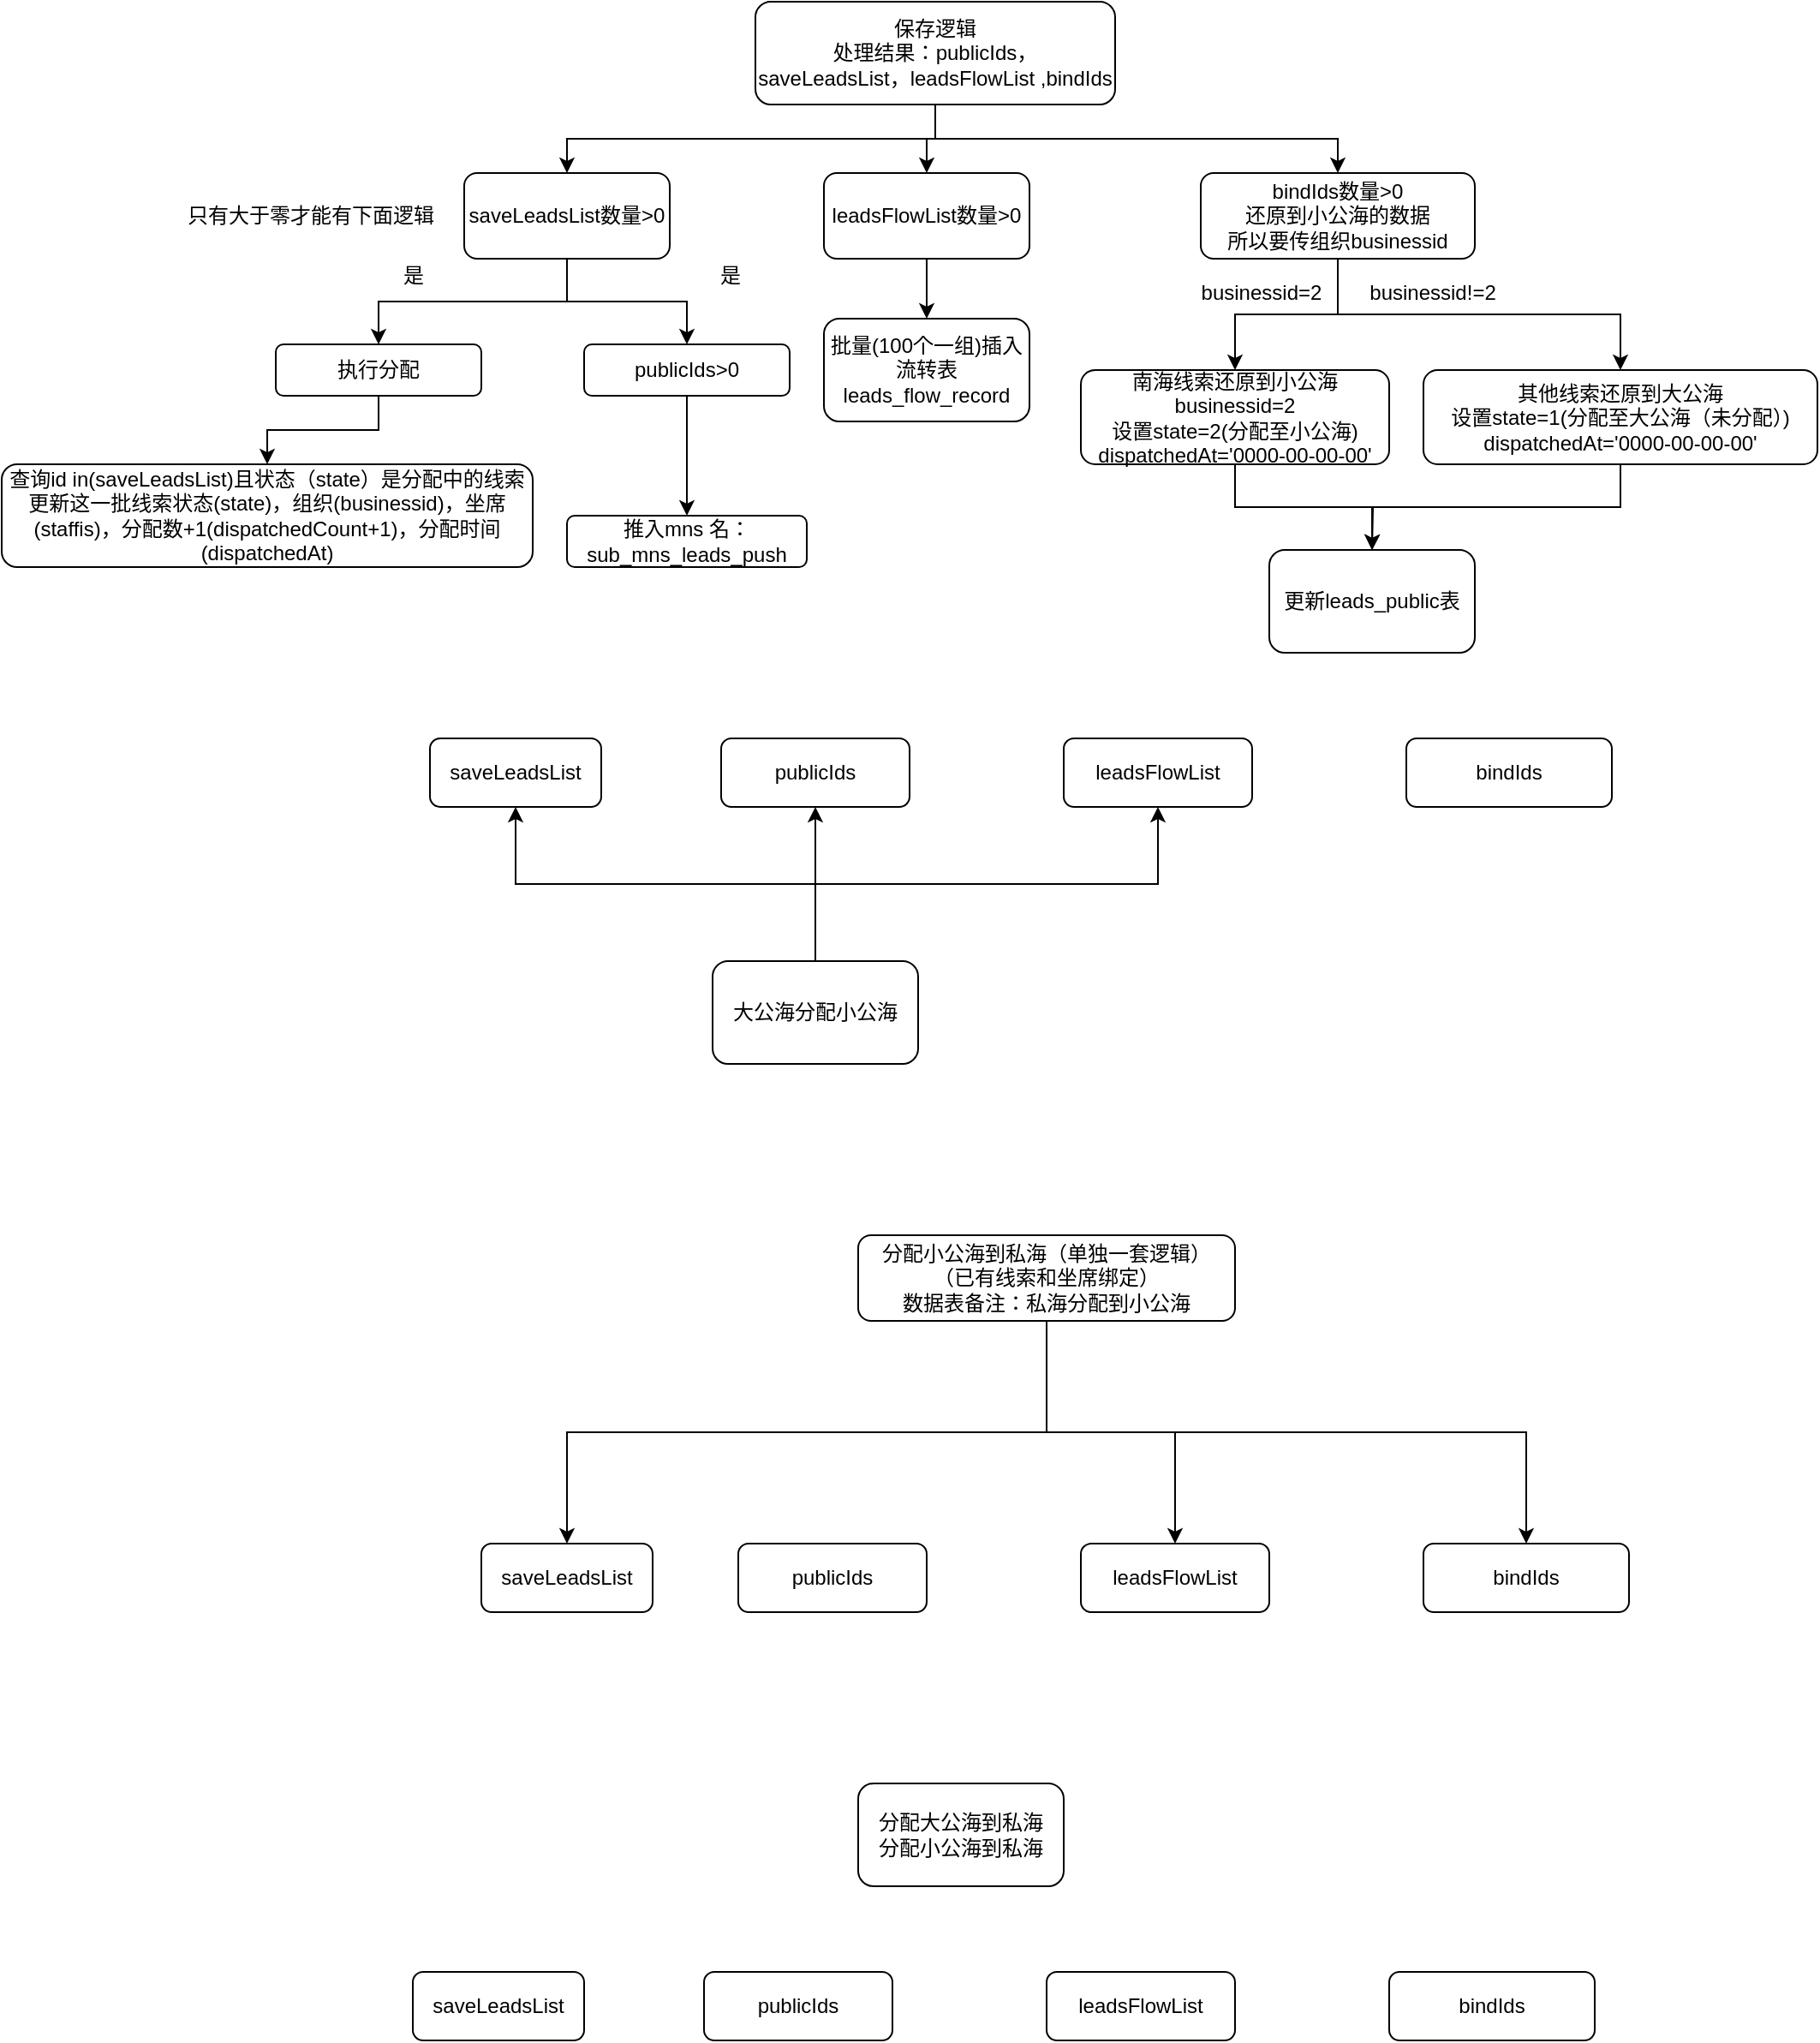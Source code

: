 <mxfile version="14.1.8" type="github">
  <diagram id="Vy2xMf6rB6mP1ssAV8Z6" name="Page-1">
    <mxGraphModel dx="946" dy="646" grid="1" gridSize="10" guides="1" tooltips="1" connect="1" arrows="1" fold="1" page="1" pageScale="1" pageWidth="1200" pageHeight="1920" math="0" shadow="0">
      <root>
        <mxCell id="0" />
        <mxCell id="1" parent="0" />
        <mxCell id="cDqadRUkF0LDUq5StgBz-3" style="edgeStyle=orthogonalEdgeStyle;rounded=0;orthogonalLoop=1;jettySize=auto;html=1;exitX=0.5;exitY=1;exitDx=0;exitDy=0;entryX=0.5;entryY=0;entryDx=0;entryDy=0;" parent="1" source="cDqadRUkF0LDUq5StgBz-1" target="cDqadRUkF0LDUq5StgBz-2" edge="1">
          <mxGeometry relative="1" as="geometry" />
        </mxCell>
        <mxCell id="cDqadRUkF0LDUq5StgBz-15" style="edgeStyle=orthogonalEdgeStyle;rounded=0;orthogonalLoop=1;jettySize=auto;html=1;exitX=0.5;exitY=1;exitDx=0;exitDy=0;entryX=0.5;entryY=0;entryDx=0;entryDy=0;" parent="1" source="cDqadRUkF0LDUq5StgBz-1" target="cDqadRUkF0LDUq5StgBz-14" edge="1">
          <mxGeometry relative="1" as="geometry" />
        </mxCell>
        <mxCell id="cDqadRUkF0LDUq5StgBz-19" style="edgeStyle=orthogonalEdgeStyle;rounded=0;orthogonalLoop=1;jettySize=auto;html=1;exitX=0.5;exitY=1;exitDx=0;exitDy=0;entryX=0.5;entryY=0;entryDx=0;entryDy=0;" parent="1" source="cDqadRUkF0LDUq5StgBz-1" target="cDqadRUkF0LDUq5StgBz-18" edge="1">
          <mxGeometry relative="1" as="geometry" />
        </mxCell>
        <mxCell id="cDqadRUkF0LDUq5StgBz-1" value="保存逻辑&lt;br&gt;&lt;span&gt;处理结果：&lt;/span&gt;&lt;span&gt;publicIds，&lt;br&gt;&lt;/span&gt;&lt;span style=&quot;text-align: left&quot;&gt;saveLeadsList，&lt;/span&gt;&lt;span&gt;leadsFlowList ,bindIds&lt;/span&gt;" style="rounded=1;whiteSpace=wrap;html=1;" parent="1" vertex="1">
          <mxGeometry x="480" y="10" width="210" height="60" as="geometry" />
        </mxCell>
        <mxCell id="cDqadRUkF0LDUq5StgBz-6" style="edgeStyle=orthogonalEdgeStyle;rounded=0;orthogonalLoop=1;jettySize=auto;html=1;exitX=0.5;exitY=1;exitDx=0;exitDy=0;entryX=0.5;entryY=0;entryDx=0;entryDy=0;" parent="1" source="cDqadRUkF0LDUq5StgBz-2" target="cDqadRUkF0LDUq5StgBz-4" edge="1">
          <mxGeometry relative="1" as="geometry" />
        </mxCell>
        <mxCell id="cDqadRUkF0LDUq5StgBz-7" style="edgeStyle=orthogonalEdgeStyle;rounded=0;orthogonalLoop=1;jettySize=auto;html=1;exitX=0.5;exitY=1;exitDx=0;exitDy=0;entryX=0.5;entryY=0;entryDx=0;entryDy=0;" parent="1" source="cDqadRUkF0LDUq5StgBz-2" target="cDqadRUkF0LDUq5StgBz-5" edge="1">
          <mxGeometry relative="1" as="geometry" />
        </mxCell>
        <mxCell id="cDqadRUkF0LDUq5StgBz-2" value="&lt;span style=&quot;text-align: left&quot;&gt;saveLeadsList数量&amp;gt;0&lt;/span&gt;" style="rounded=1;whiteSpace=wrap;html=1;" parent="1" vertex="1">
          <mxGeometry x="310" y="110" width="120" height="50" as="geometry" />
        </mxCell>
        <mxCell id="cDqadRUkF0LDUq5StgBz-13" style="edgeStyle=orthogonalEdgeStyle;rounded=0;orthogonalLoop=1;jettySize=auto;html=1;exitX=0.5;exitY=1;exitDx=0;exitDy=0;" parent="1" source="cDqadRUkF0LDUq5StgBz-4" target="cDqadRUkF0LDUq5StgBz-12" edge="1">
          <mxGeometry relative="1" as="geometry" />
        </mxCell>
        <mxCell id="cDqadRUkF0LDUq5StgBz-4" value="&lt;div style=&quot;text-align: left&quot;&gt;&lt;span&gt;&lt;font face=&quot;helvetica&quot;&gt;执行分配&lt;/font&gt;&lt;/span&gt;&lt;/div&gt;" style="rounded=1;whiteSpace=wrap;html=1;" parent="1" vertex="1">
          <mxGeometry x="200" y="210" width="120" height="30" as="geometry" />
        </mxCell>
        <mxCell id="cDqadRUkF0LDUq5StgBz-9" style="edgeStyle=orthogonalEdgeStyle;rounded=0;orthogonalLoop=1;jettySize=auto;html=1;exitX=0.5;exitY=1;exitDx=0;exitDy=0;entryX=0.5;entryY=0;entryDx=0;entryDy=0;" parent="1" source="cDqadRUkF0LDUq5StgBz-5" target="cDqadRUkF0LDUq5StgBz-8" edge="1">
          <mxGeometry relative="1" as="geometry" />
        </mxCell>
        <mxCell id="cDqadRUkF0LDUq5StgBz-5" value="publicIds&amp;gt;0" style="rounded=1;whiteSpace=wrap;html=1;" parent="1" vertex="1">
          <mxGeometry x="380" y="210" width="120" height="30" as="geometry" />
        </mxCell>
        <mxCell id="cDqadRUkF0LDUq5StgBz-8" value="推入mns 名：sub_mns_leads_push" style="rounded=1;whiteSpace=wrap;html=1;" parent="1" vertex="1">
          <mxGeometry x="370" y="310" width="140" height="30" as="geometry" />
        </mxCell>
        <mxCell id="cDqadRUkF0LDUq5StgBz-12" value="查询id in(&lt;span style=&quot;text-align: left&quot;&gt;saveLeadsList&lt;/span&gt;)且状态（state）是分配中的线索&lt;br&gt;更新这一批线索状态(state)，组织(businessid)，坐席(staffis)，分配数+1(dispatchedCount+1)，分配时间(dispatchedAt)" style="rounded=1;whiteSpace=wrap;html=1;" parent="1" vertex="1">
          <mxGeometry x="40" y="280" width="310" height="60" as="geometry" />
        </mxCell>
        <mxCell id="cDqadRUkF0LDUq5StgBz-17" style="edgeStyle=orthogonalEdgeStyle;rounded=0;orthogonalLoop=1;jettySize=auto;html=1;exitX=0.5;exitY=1;exitDx=0;exitDy=0;entryX=0.5;entryY=0;entryDx=0;entryDy=0;" parent="1" source="cDqadRUkF0LDUq5StgBz-14" target="cDqadRUkF0LDUq5StgBz-16" edge="1">
          <mxGeometry relative="1" as="geometry" />
        </mxCell>
        <mxCell id="cDqadRUkF0LDUq5StgBz-14" value="leadsFlowList&lt;span style=&quot;text-align: left&quot;&gt;数量&amp;gt;0&lt;/span&gt;" style="rounded=1;whiteSpace=wrap;html=1;" parent="1" vertex="1">
          <mxGeometry x="520" y="110" width="120" height="50" as="geometry" />
        </mxCell>
        <mxCell id="cDqadRUkF0LDUq5StgBz-16" value="批量(100个一组)插入流转表&lt;br&gt;leads_flow_record" style="rounded=1;whiteSpace=wrap;html=1;" parent="1" vertex="1">
          <mxGeometry x="520" y="195" width="120" height="60" as="geometry" />
        </mxCell>
        <mxCell id="cDqadRUkF0LDUq5StgBz-22" style="edgeStyle=orthogonalEdgeStyle;rounded=0;orthogonalLoop=1;jettySize=auto;html=1;exitX=0.5;exitY=1;exitDx=0;exitDy=0;entryX=0.5;entryY=0;entryDx=0;entryDy=0;" parent="1" source="cDqadRUkF0LDUq5StgBz-18" target="cDqadRUkF0LDUq5StgBz-20" edge="1">
          <mxGeometry relative="1" as="geometry" />
        </mxCell>
        <mxCell id="cDqadRUkF0LDUq5StgBz-23" style="edgeStyle=orthogonalEdgeStyle;rounded=0;orthogonalLoop=1;jettySize=auto;html=1;exitX=0.5;exitY=1;exitDx=0;exitDy=0;entryX=0.5;entryY=0;entryDx=0;entryDy=0;" parent="1" source="cDqadRUkF0LDUq5StgBz-18" target="cDqadRUkF0LDUq5StgBz-21" edge="1">
          <mxGeometry relative="1" as="geometry" />
        </mxCell>
        <mxCell id="cDqadRUkF0LDUq5StgBz-18" value="bindIds&lt;span style=&quot;text-align: left&quot;&gt;数量&amp;gt;0&lt;br&gt;还原到小公海的数据&lt;br&gt;所以要传组织&lt;/span&gt;business&lt;span style=&quot;text-align: left&quot;&gt;id&lt;br&gt;&lt;/span&gt;" style="rounded=1;whiteSpace=wrap;html=1;" parent="1" vertex="1">
          <mxGeometry x="740" y="110" width="160" height="50" as="geometry" />
        </mxCell>
        <mxCell id="cDqadRUkF0LDUq5StgBz-27" style="edgeStyle=orthogonalEdgeStyle;rounded=0;orthogonalLoop=1;jettySize=auto;html=1;exitX=0.5;exitY=1;exitDx=0;exitDy=0;entryX=0.5;entryY=0;entryDx=0;entryDy=0;" parent="1" source="cDqadRUkF0LDUq5StgBz-20" target="cDqadRUkF0LDUq5StgBz-26" edge="1">
          <mxGeometry relative="1" as="geometry" />
        </mxCell>
        <mxCell id="cDqadRUkF0LDUq5StgBz-20" value="南海线索还原到小公海&lt;br&gt;businessid=2&lt;br&gt;设置state=2(分配至小公海)&lt;br&gt;dispatchedAt=&#39;0000-00-00-00&#39;" style="rounded=1;whiteSpace=wrap;html=1;" parent="1" vertex="1">
          <mxGeometry x="670" y="225" width="180" height="55" as="geometry" />
        </mxCell>
        <mxCell id="cDqadRUkF0LDUq5StgBz-28" style="edgeStyle=orthogonalEdgeStyle;rounded=0;orthogonalLoop=1;jettySize=auto;html=1;exitX=0.5;exitY=1;exitDx=0;exitDy=0;" parent="1" source="cDqadRUkF0LDUq5StgBz-21" edge="1">
          <mxGeometry relative="1" as="geometry">
            <mxPoint x="840" y="330" as="targetPoint" />
          </mxGeometry>
        </mxCell>
        <mxCell id="cDqadRUkF0LDUq5StgBz-21" value="其他线索还原到大公海&lt;br&gt;设置state=1(分配至大公海（未分配）)&lt;br&gt;dispatchedAt=&#39;0000-00-00-00&#39;" style="rounded=1;whiteSpace=wrap;html=1;" parent="1" vertex="1">
          <mxGeometry x="870" y="225" width="230" height="55" as="geometry" />
        </mxCell>
        <mxCell id="cDqadRUkF0LDUq5StgBz-24" value="&lt;span&gt;business&lt;/span&gt;&lt;span style=&quot;text-align: left&quot;&gt;id=2&lt;/span&gt;" style="text;html=1;align=center;verticalAlign=middle;resizable=0;points=[];autosize=1;" parent="1" vertex="1">
          <mxGeometry x="730" y="170" width="90" height="20" as="geometry" />
        </mxCell>
        <mxCell id="cDqadRUkF0LDUq5StgBz-25" value="business&lt;span style=&quot;text-align: left&quot;&gt;id!=2&lt;/span&gt;" style="text;html=1;align=center;verticalAlign=middle;resizable=0;points=[];autosize=1;" parent="1" vertex="1">
          <mxGeometry x="830" y="170" width="90" height="20" as="geometry" />
        </mxCell>
        <mxCell id="cDqadRUkF0LDUq5StgBz-26" value="更新leads_public表" style="rounded=1;whiteSpace=wrap;html=1;" parent="1" vertex="1">
          <mxGeometry x="780" y="330" width="120" height="60" as="geometry" />
        </mxCell>
        <mxCell id="cDqadRUkF0LDUq5StgBz-35" value="publicIds" style="rounded=1;whiteSpace=wrap;html=1;" parent="1" vertex="1">
          <mxGeometry x="460" y="440" width="110" height="40" as="geometry" />
        </mxCell>
        <mxCell id="cDqadRUkF0LDUq5StgBz-40" style="edgeStyle=orthogonalEdgeStyle;rounded=0;orthogonalLoop=1;jettySize=auto;html=1;exitX=0.5;exitY=0;exitDx=0;exitDy=0;entryX=0.5;entryY=1;entryDx=0;entryDy=0;" parent="1" source="cDqadRUkF0LDUq5StgBz-36" target="cDqadRUkF0LDUq5StgBz-37" edge="1">
          <mxGeometry relative="1" as="geometry" />
        </mxCell>
        <mxCell id="cDqadRUkF0LDUq5StgBz-41" style="edgeStyle=orthogonalEdgeStyle;rounded=0;orthogonalLoop=1;jettySize=auto;html=1;exitX=0.5;exitY=0;exitDx=0;exitDy=0;entryX=0.5;entryY=1;entryDx=0;entryDy=0;" parent="1" source="cDqadRUkF0LDUq5StgBz-36" target="cDqadRUkF0LDUq5StgBz-35" edge="1">
          <mxGeometry relative="1" as="geometry" />
        </mxCell>
        <mxCell id="cDqadRUkF0LDUq5StgBz-42" style="edgeStyle=orthogonalEdgeStyle;rounded=0;orthogonalLoop=1;jettySize=auto;html=1;exitX=0.5;exitY=0;exitDx=0;exitDy=0;entryX=0.5;entryY=1;entryDx=0;entryDy=0;" parent="1" source="cDqadRUkF0LDUq5StgBz-36" target="cDqadRUkF0LDUq5StgBz-39" edge="1">
          <mxGeometry relative="1" as="geometry" />
        </mxCell>
        <mxCell id="cDqadRUkF0LDUq5StgBz-36" value="大公海分配小公海" style="rounded=1;whiteSpace=wrap;html=1;" parent="1" vertex="1">
          <mxGeometry x="455" y="570" width="120" height="60" as="geometry" />
        </mxCell>
        <mxCell id="cDqadRUkF0LDUq5StgBz-37" value="&lt;span style=&quot;text-align: left&quot;&gt;saveLeadsList&lt;/span&gt;" style="rounded=1;whiteSpace=wrap;html=1;" parent="1" vertex="1">
          <mxGeometry x="290" y="440" width="100" height="40" as="geometry" />
        </mxCell>
        <mxCell id="cDqadRUkF0LDUq5StgBz-38" value="bindIds" style="rounded=1;whiteSpace=wrap;html=1;" parent="1" vertex="1">
          <mxGeometry x="860" y="440" width="120" height="40" as="geometry" />
        </mxCell>
        <mxCell id="cDqadRUkF0LDUq5StgBz-39" value="leadsFlowList" style="rounded=1;whiteSpace=wrap;html=1;" parent="1" vertex="1">
          <mxGeometry x="660" y="440" width="110" height="40" as="geometry" />
        </mxCell>
        <mxCell id="cDqadRUkF0LDUq5StgBz-45" value="分配大公海到私海&lt;br&gt;分配小公海到私海" style="rounded=1;whiteSpace=wrap;html=1;" parent="1" vertex="1">
          <mxGeometry x="540" y="1050" width="120" height="60" as="geometry" />
        </mxCell>
        <mxCell id="KXAkURFlX17hWpxXm46V-7" style="edgeStyle=orthogonalEdgeStyle;rounded=0;orthogonalLoop=1;jettySize=auto;html=1;exitX=0.5;exitY=1;exitDx=0;exitDy=0;" edge="1" parent="1" source="cDqadRUkF0LDUq5StgBz-46" target="KXAkURFlX17hWpxXm46V-4">
          <mxGeometry relative="1" as="geometry" />
        </mxCell>
        <mxCell id="KXAkURFlX17hWpxXm46V-8" style="edgeStyle=orthogonalEdgeStyle;rounded=0;orthogonalLoop=1;jettySize=auto;html=1;exitX=0.5;exitY=1;exitDx=0;exitDy=0;entryX=0.5;entryY=0;entryDx=0;entryDy=0;" edge="1" parent="1" source="cDqadRUkF0LDUq5StgBz-46" target="KXAkURFlX17hWpxXm46V-6">
          <mxGeometry relative="1" as="geometry" />
        </mxCell>
        <mxCell id="KXAkURFlX17hWpxXm46V-9" style="edgeStyle=orthogonalEdgeStyle;rounded=0;orthogonalLoop=1;jettySize=auto;html=1;exitX=0.5;exitY=1;exitDx=0;exitDy=0;" edge="1" parent="1" source="cDqadRUkF0LDUq5StgBz-46" target="KXAkURFlX17hWpxXm46V-5">
          <mxGeometry relative="1" as="geometry" />
        </mxCell>
        <mxCell id="cDqadRUkF0LDUq5StgBz-46" value="分配小公海到私海（单独一套逻辑）&lt;br&gt;（已有线索和坐席绑定）&lt;br&gt;数据表备注：私海分配到小公海" style="rounded=1;whiteSpace=wrap;html=1;" parent="1" vertex="1">
          <mxGeometry x="540" y="730" width="220" height="50" as="geometry" />
        </mxCell>
        <mxCell id="cDqadRUkF0LDUq5StgBz-47" value="是" style="text;html=1;align=center;verticalAlign=middle;resizable=0;points=[];autosize=1;" parent="1" vertex="1">
          <mxGeometry x="265" y="160" width="30" height="20" as="geometry" />
        </mxCell>
        <mxCell id="cDqadRUkF0LDUq5StgBz-48" value="是" style="text;html=1;align=center;verticalAlign=middle;resizable=0;points=[];autosize=1;" parent="1" vertex="1">
          <mxGeometry x="450" y="160" width="30" height="20" as="geometry" />
        </mxCell>
        <mxCell id="cDqadRUkF0LDUq5StgBz-49" value="只有大于零才能有下面逻辑" style="text;html=1;align=center;verticalAlign=middle;resizable=0;points=[];autosize=1;" parent="1" vertex="1">
          <mxGeometry x="140" y="125" width="160" height="20" as="geometry" />
        </mxCell>
        <mxCell id="KXAkURFlX17hWpxXm46V-3" value="publicIds" style="rounded=1;whiteSpace=wrap;html=1;" vertex="1" parent="1">
          <mxGeometry x="470" y="910" width="110" height="40" as="geometry" />
        </mxCell>
        <mxCell id="KXAkURFlX17hWpxXm46V-4" value="&lt;span style=&quot;text-align: left&quot;&gt;saveLeadsList&lt;/span&gt;" style="rounded=1;whiteSpace=wrap;html=1;" vertex="1" parent="1">
          <mxGeometry x="320" y="910" width="100" height="40" as="geometry" />
        </mxCell>
        <mxCell id="KXAkURFlX17hWpxXm46V-5" value="bindIds" style="rounded=1;whiteSpace=wrap;html=1;" vertex="1" parent="1">
          <mxGeometry x="870" y="910" width="120" height="40" as="geometry" />
        </mxCell>
        <mxCell id="KXAkURFlX17hWpxXm46V-6" value="leadsFlowList" style="rounded=1;whiteSpace=wrap;html=1;" vertex="1" parent="1">
          <mxGeometry x="670" y="910" width="110" height="40" as="geometry" />
        </mxCell>
        <mxCell id="KXAkURFlX17hWpxXm46V-10" value="publicIds" style="rounded=1;whiteSpace=wrap;html=1;" vertex="1" parent="1">
          <mxGeometry x="450" y="1160" width="110" height="40" as="geometry" />
        </mxCell>
        <mxCell id="KXAkURFlX17hWpxXm46V-11" value="&lt;span style=&quot;text-align: left&quot;&gt;saveLeadsList&lt;/span&gt;" style="rounded=1;whiteSpace=wrap;html=1;" vertex="1" parent="1">
          <mxGeometry x="280" y="1160" width="100" height="40" as="geometry" />
        </mxCell>
        <mxCell id="KXAkURFlX17hWpxXm46V-12" value="bindIds" style="rounded=1;whiteSpace=wrap;html=1;" vertex="1" parent="1">
          <mxGeometry x="850" y="1160" width="120" height="40" as="geometry" />
        </mxCell>
        <mxCell id="KXAkURFlX17hWpxXm46V-13" value="leadsFlowList" style="rounded=1;whiteSpace=wrap;html=1;" vertex="1" parent="1">
          <mxGeometry x="650" y="1160" width="110" height="40" as="geometry" />
        </mxCell>
      </root>
    </mxGraphModel>
  </diagram>
</mxfile>
